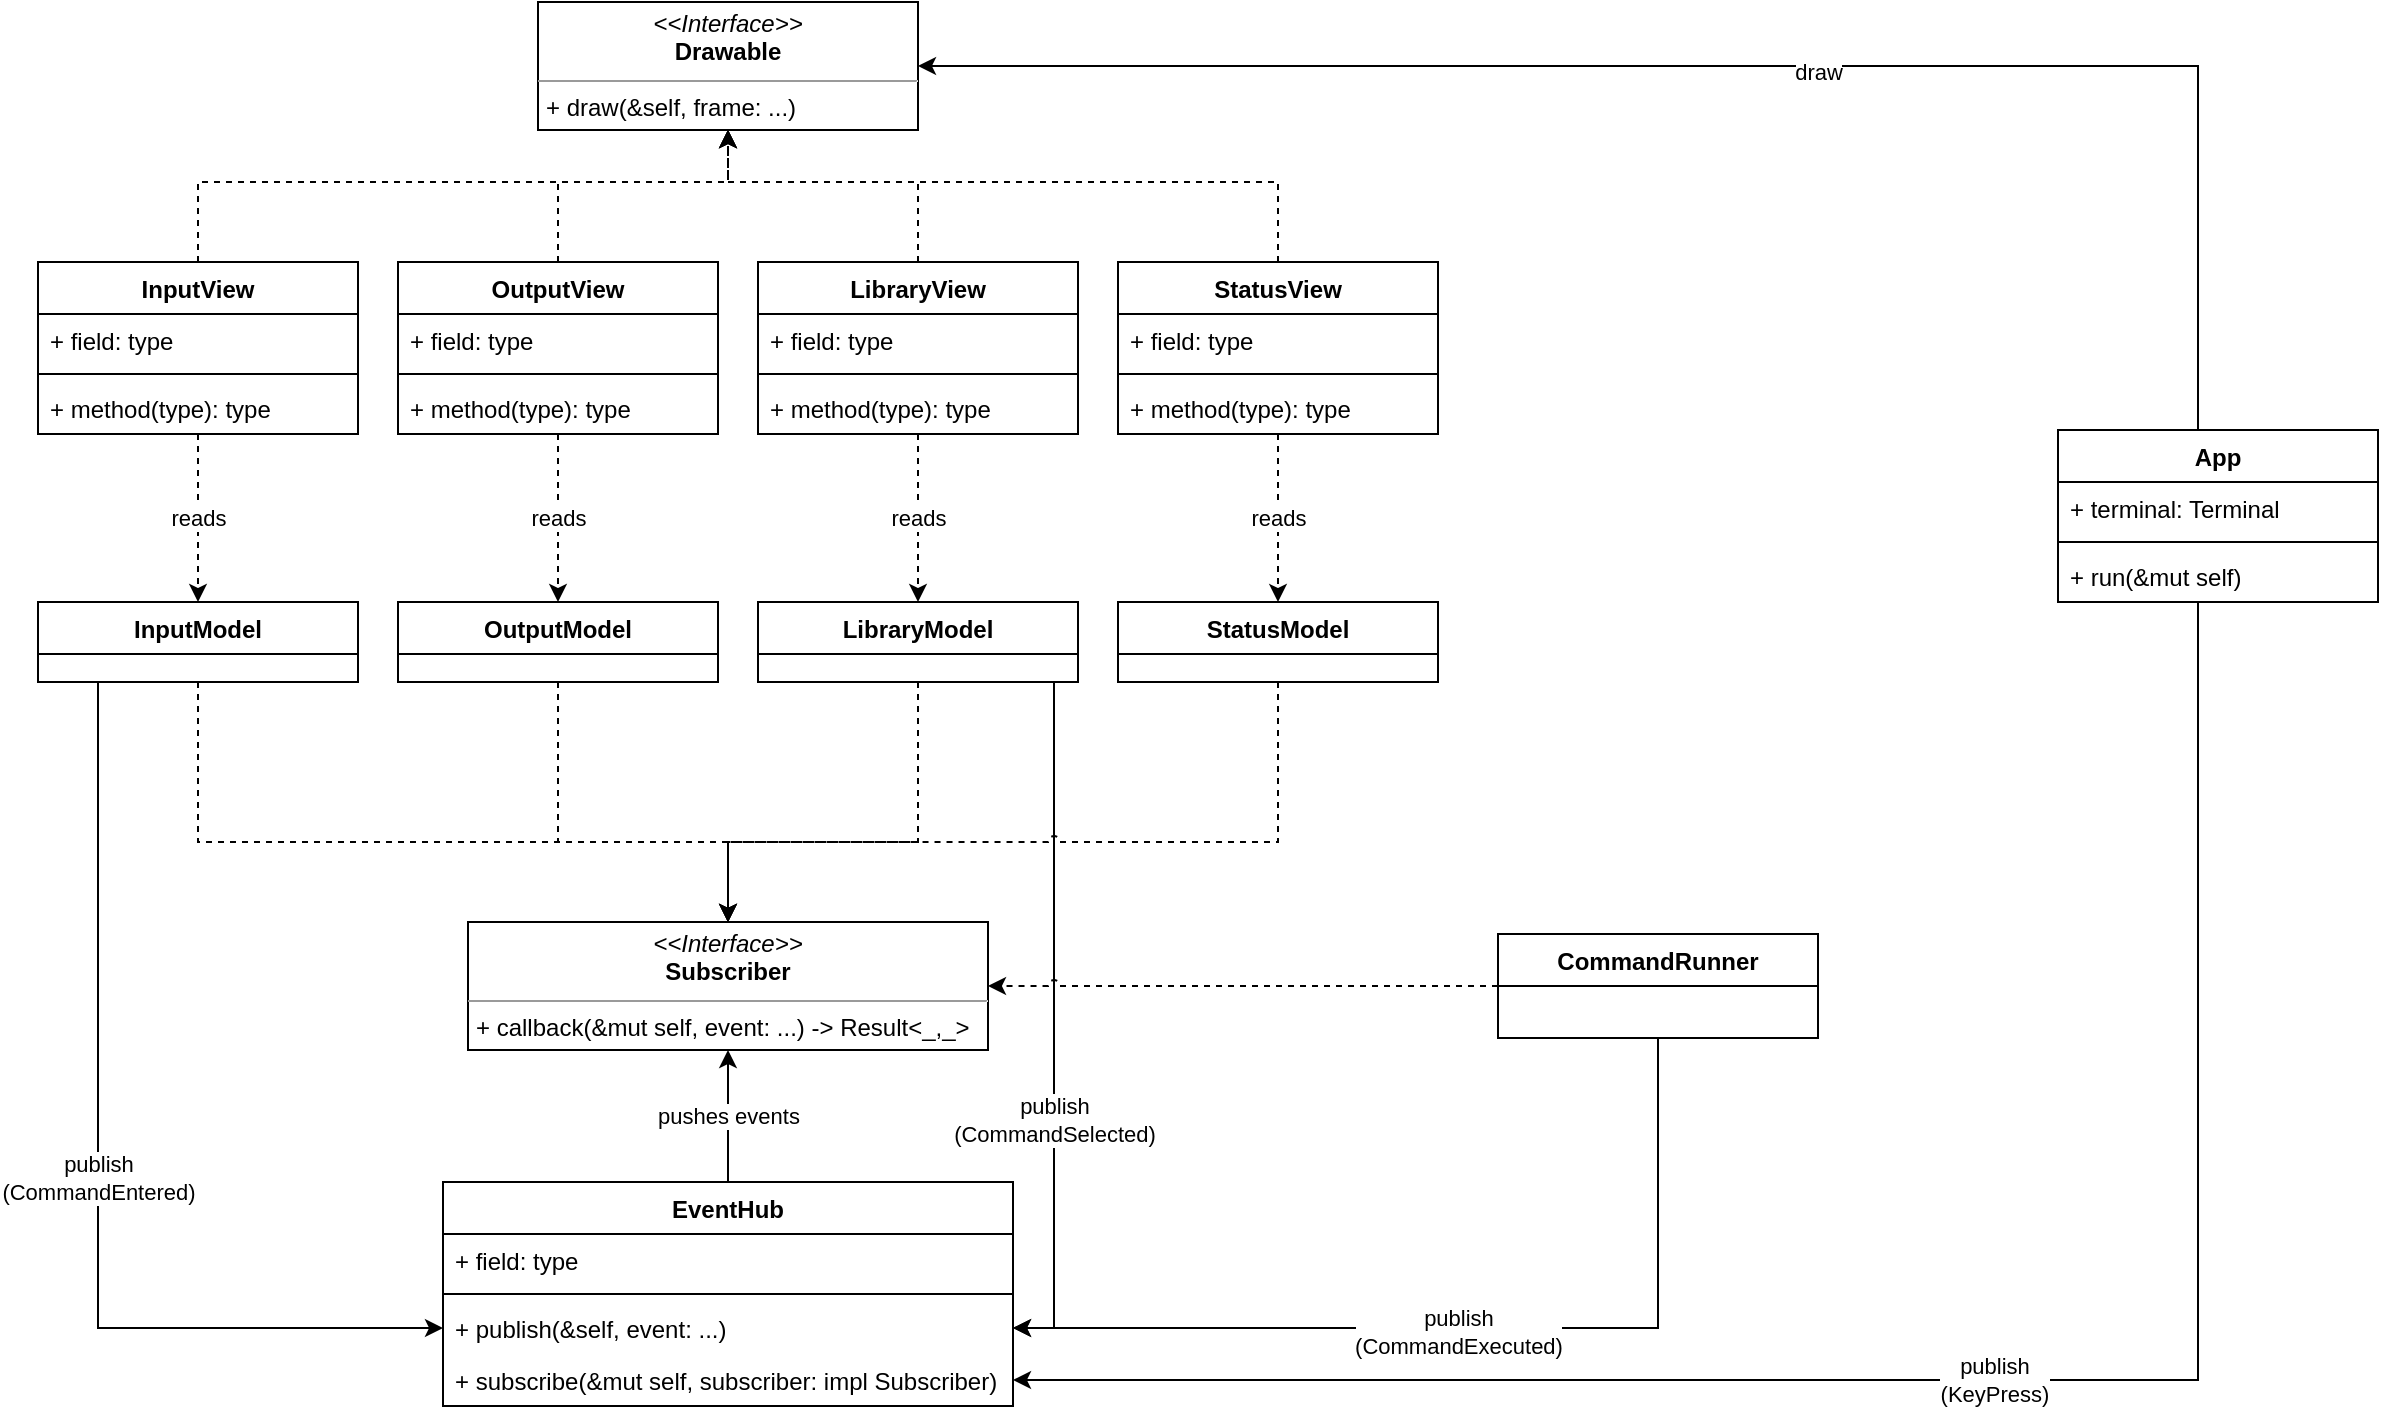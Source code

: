 <mxfile>
    <diagram id="C5RBs43oDa-KdzZeNtuy" name="Page-1">
        <mxGraphModel dx="748" dy="381" grid="1" gridSize="10" guides="1" tooltips="1" connect="1" arrows="1" fold="1" page="1" pageScale="1" pageWidth="827" pageHeight="1169" math="0" shadow="0">
            <root>
                <mxCell id="WIyWlLk6GJQsqaUBKTNV-0"/>
                <mxCell id="WIyWlLk6GJQsqaUBKTNV-1" parent="WIyWlLk6GJQsqaUBKTNV-0"/>
                <mxCell id="1N9wxfGGeAQH_XEOSG9--65" value="publish&lt;br&gt;(CommandSelected)" style="edgeStyle=orthogonalEdgeStyle;rounded=0;jumpStyle=gap;orthogonalLoop=1;jettySize=auto;html=1;exitX=0.75;exitY=1;exitDx=0;exitDy=0;entryX=1;entryY=0.5;entryDx=0;entryDy=0;" parent="WIyWlLk6GJQsqaUBKTNV-1" source="1N9wxfGGeAQH_XEOSG9--24" target="1N9wxfGGeAQH_XEOSG9--62" edge="1">
                    <mxGeometry x="0.335" relative="1" as="geometry">
                        <Array as="points">
                            <mxPoint x="528" y="360"/>
                            <mxPoint x="528" y="683"/>
                        </Array>
                        <mxPoint y="-1" as="offset"/>
                    </mxGeometry>
                </mxCell>
                <mxCell id="1N9wxfGGeAQH_XEOSG9--32" value="reads" style="edgeStyle=orthogonalEdgeStyle;rounded=0;orthogonalLoop=1;jettySize=auto;html=1;entryX=0.5;entryY=0;entryDx=0;entryDy=0;jumpStyle=none;dashed=1;" parent="WIyWlLk6GJQsqaUBKTNV-1" source="1N9wxfGGeAQH_XEOSG9--0" target="1N9wxfGGeAQH_XEOSG9--16" edge="1">
                    <mxGeometry relative="1" as="geometry"/>
                </mxCell>
                <mxCell id="1N9wxfGGeAQH_XEOSG9--53" style="edgeStyle=orthogonalEdgeStyle;rounded=0;jumpStyle=none;orthogonalLoop=1;jettySize=auto;html=1;entryX=0.5;entryY=1;entryDx=0;entryDy=0;dashed=1;" parent="WIyWlLk6GJQsqaUBKTNV-1" source="1N9wxfGGeAQH_XEOSG9--0" target="1N9wxfGGeAQH_XEOSG9--52" edge="1">
                    <mxGeometry relative="1" as="geometry">
                        <Array as="points">
                            <mxPoint x="100" y="110"/>
                            <mxPoint x="365" y="110"/>
                        </Array>
                    </mxGeometry>
                </mxCell>
                <mxCell id="1N9wxfGGeAQH_XEOSG9--0" value="InputView" style="swimlane;fontStyle=1;align=center;verticalAlign=top;childLayout=stackLayout;horizontal=1;startSize=26;horizontalStack=0;resizeParent=1;resizeParentMax=0;resizeLast=0;collapsible=1;marginBottom=0;" parent="WIyWlLk6GJQsqaUBKTNV-1" vertex="1">
                    <mxGeometry x="20" y="150" width="160" height="86" as="geometry">
                        <mxRectangle x="120" y="150" width="100" height="30" as="alternateBounds"/>
                    </mxGeometry>
                </mxCell>
                <mxCell id="1N9wxfGGeAQH_XEOSG9--1" value="+ field: type" style="text;strokeColor=none;fillColor=none;align=left;verticalAlign=top;spacingLeft=4;spacingRight=4;overflow=hidden;rotatable=0;points=[[0,0.5],[1,0.5]];portConstraint=eastwest;" parent="1N9wxfGGeAQH_XEOSG9--0" vertex="1">
                    <mxGeometry y="26" width="160" height="26" as="geometry"/>
                </mxCell>
                <mxCell id="1N9wxfGGeAQH_XEOSG9--2" value="" style="line;strokeWidth=1;fillColor=none;align=left;verticalAlign=middle;spacingTop=-1;spacingLeft=3;spacingRight=3;rotatable=0;labelPosition=right;points=[];portConstraint=eastwest;strokeColor=inherit;" parent="1N9wxfGGeAQH_XEOSG9--0" vertex="1">
                    <mxGeometry y="52" width="160" height="8" as="geometry"/>
                </mxCell>
                <mxCell id="1N9wxfGGeAQH_XEOSG9--3" value="+ method(type): type" style="text;strokeColor=none;fillColor=none;align=left;verticalAlign=top;spacingLeft=4;spacingRight=4;overflow=hidden;rotatable=0;points=[[0,0.5],[1,0.5]];portConstraint=eastwest;" parent="1N9wxfGGeAQH_XEOSG9--0" vertex="1">
                    <mxGeometry y="60" width="160" height="26" as="geometry"/>
                </mxCell>
                <mxCell id="1N9wxfGGeAQH_XEOSG9--34" value="reads" style="edgeStyle=orthogonalEdgeStyle;rounded=0;jumpStyle=none;orthogonalLoop=1;jettySize=auto;html=1;entryX=0.5;entryY=0;entryDx=0;entryDy=0;dashed=1;" parent="WIyWlLk6GJQsqaUBKTNV-1" source="1N9wxfGGeAQH_XEOSG9--4" target="1N9wxfGGeAQH_XEOSG9--20" edge="1">
                    <mxGeometry relative="1" as="geometry"/>
                </mxCell>
                <mxCell id="1N9wxfGGeAQH_XEOSG9--55" style="edgeStyle=orthogonalEdgeStyle;rounded=0;jumpStyle=none;orthogonalLoop=1;jettySize=auto;html=1;dashed=1;" parent="WIyWlLk6GJQsqaUBKTNV-1" source="1N9wxfGGeAQH_XEOSG9--4" target="1N9wxfGGeAQH_XEOSG9--52" edge="1">
                    <mxGeometry relative="1" as="geometry">
                        <Array as="points">
                            <mxPoint x="280" y="110"/>
                            <mxPoint x="365" y="110"/>
                        </Array>
                    </mxGeometry>
                </mxCell>
                <mxCell id="1N9wxfGGeAQH_XEOSG9--4" value="OutputView" style="swimlane;fontStyle=1;align=center;verticalAlign=top;childLayout=stackLayout;horizontal=1;startSize=26;horizontalStack=0;resizeParent=1;resizeParentMax=0;resizeLast=0;collapsible=1;marginBottom=0;" parent="WIyWlLk6GJQsqaUBKTNV-1" vertex="1">
                    <mxGeometry x="200" y="150" width="160" height="86" as="geometry">
                        <mxRectangle x="120" y="150" width="100" height="30" as="alternateBounds"/>
                    </mxGeometry>
                </mxCell>
                <mxCell id="1N9wxfGGeAQH_XEOSG9--5" value="+ field: type" style="text;strokeColor=none;fillColor=none;align=left;verticalAlign=top;spacingLeft=4;spacingRight=4;overflow=hidden;rotatable=0;points=[[0,0.5],[1,0.5]];portConstraint=eastwest;" parent="1N9wxfGGeAQH_XEOSG9--4" vertex="1">
                    <mxGeometry y="26" width="160" height="26" as="geometry"/>
                </mxCell>
                <mxCell id="1N9wxfGGeAQH_XEOSG9--6" value="" style="line;strokeWidth=1;fillColor=none;align=left;verticalAlign=middle;spacingTop=-1;spacingLeft=3;spacingRight=3;rotatable=0;labelPosition=right;points=[];portConstraint=eastwest;strokeColor=inherit;" parent="1N9wxfGGeAQH_XEOSG9--4" vertex="1">
                    <mxGeometry y="52" width="160" height="8" as="geometry"/>
                </mxCell>
                <mxCell id="1N9wxfGGeAQH_XEOSG9--7" value="+ method(type): type" style="text;strokeColor=none;fillColor=none;align=left;verticalAlign=top;spacingLeft=4;spacingRight=4;overflow=hidden;rotatable=0;points=[[0,0.5],[1,0.5]];portConstraint=eastwest;" parent="1N9wxfGGeAQH_XEOSG9--4" vertex="1">
                    <mxGeometry y="60" width="160" height="26" as="geometry"/>
                </mxCell>
                <mxCell id="1N9wxfGGeAQH_XEOSG9--35" value="reads" style="edgeStyle=orthogonalEdgeStyle;rounded=0;jumpStyle=none;orthogonalLoop=1;jettySize=auto;html=1;entryX=0.5;entryY=0;entryDx=0;entryDy=0;dashed=1;" parent="WIyWlLk6GJQsqaUBKTNV-1" source="1N9wxfGGeAQH_XEOSG9--8" target="1N9wxfGGeAQH_XEOSG9--24" edge="1">
                    <mxGeometry relative="1" as="geometry"/>
                </mxCell>
                <mxCell id="1N9wxfGGeAQH_XEOSG9--56" style="edgeStyle=orthogonalEdgeStyle;rounded=0;jumpStyle=none;orthogonalLoop=1;jettySize=auto;html=1;dashed=1;" parent="WIyWlLk6GJQsqaUBKTNV-1" source="1N9wxfGGeAQH_XEOSG9--8" target="1N9wxfGGeAQH_XEOSG9--52" edge="1">
                    <mxGeometry relative="1" as="geometry">
                        <Array as="points">
                            <mxPoint x="460" y="110"/>
                            <mxPoint x="365" y="110"/>
                        </Array>
                    </mxGeometry>
                </mxCell>
                <mxCell id="1N9wxfGGeAQH_XEOSG9--8" value="LibraryView" style="swimlane;fontStyle=1;align=center;verticalAlign=top;childLayout=stackLayout;horizontal=1;startSize=26;horizontalStack=0;resizeParent=1;resizeParentMax=0;resizeLast=0;collapsible=1;marginBottom=0;" parent="WIyWlLk6GJQsqaUBKTNV-1" vertex="1">
                    <mxGeometry x="380" y="150" width="160" height="86" as="geometry">
                        <mxRectangle x="120" y="150" width="100" height="30" as="alternateBounds"/>
                    </mxGeometry>
                </mxCell>
                <mxCell id="1N9wxfGGeAQH_XEOSG9--9" value="+ field: type" style="text;strokeColor=none;fillColor=none;align=left;verticalAlign=top;spacingLeft=4;spacingRight=4;overflow=hidden;rotatable=0;points=[[0,0.5],[1,0.5]];portConstraint=eastwest;" parent="1N9wxfGGeAQH_XEOSG9--8" vertex="1">
                    <mxGeometry y="26" width="160" height="26" as="geometry"/>
                </mxCell>
                <mxCell id="1N9wxfGGeAQH_XEOSG9--10" value="" style="line;strokeWidth=1;fillColor=none;align=left;verticalAlign=middle;spacingTop=-1;spacingLeft=3;spacingRight=3;rotatable=0;labelPosition=right;points=[];portConstraint=eastwest;strokeColor=inherit;" parent="1N9wxfGGeAQH_XEOSG9--8" vertex="1">
                    <mxGeometry y="52" width="160" height="8" as="geometry"/>
                </mxCell>
                <mxCell id="1N9wxfGGeAQH_XEOSG9--11" value="+ method(type): type" style="text;strokeColor=none;fillColor=none;align=left;verticalAlign=top;spacingLeft=4;spacingRight=4;overflow=hidden;rotatable=0;points=[[0,0.5],[1,0.5]];portConstraint=eastwest;" parent="1N9wxfGGeAQH_XEOSG9--8" vertex="1">
                    <mxGeometry y="60" width="160" height="26" as="geometry"/>
                </mxCell>
                <mxCell id="1N9wxfGGeAQH_XEOSG9--36" value="reads" style="edgeStyle=orthogonalEdgeStyle;rounded=0;jumpStyle=none;orthogonalLoop=1;jettySize=auto;html=1;entryX=0.5;entryY=0;entryDx=0;entryDy=0;dashed=1;" parent="WIyWlLk6GJQsqaUBKTNV-1" source="1N9wxfGGeAQH_XEOSG9--12" target="1N9wxfGGeAQH_XEOSG9--28" edge="1">
                    <mxGeometry relative="1" as="geometry"/>
                </mxCell>
                <mxCell id="1N9wxfGGeAQH_XEOSG9--54" style="edgeStyle=orthogonalEdgeStyle;rounded=0;jumpStyle=none;orthogonalLoop=1;jettySize=auto;html=1;dashed=1;" parent="WIyWlLk6GJQsqaUBKTNV-1" source="1N9wxfGGeAQH_XEOSG9--12" target="1N9wxfGGeAQH_XEOSG9--52" edge="1">
                    <mxGeometry relative="1" as="geometry">
                        <Array as="points">
                            <mxPoint x="640" y="110"/>
                            <mxPoint x="365" y="110"/>
                        </Array>
                    </mxGeometry>
                </mxCell>
                <mxCell id="1N9wxfGGeAQH_XEOSG9--12" value="StatusView" style="swimlane;fontStyle=1;align=center;verticalAlign=top;childLayout=stackLayout;horizontal=1;startSize=26;horizontalStack=0;resizeParent=1;resizeParentMax=0;resizeLast=0;collapsible=1;marginBottom=0;" parent="WIyWlLk6GJQsqaUBKTNV-1" vertex="1">
                    <mxGeometry x="560" y="150" width="160" height="86" as="geometry">
                        <mxRectangle x="120" y="150" width="100" height="30" as="alternateBounds"/>
                    </mxGeometry>
                </mxCell>
                <mxCell id="1N9wxfGGeAQH_XEOSG9--13" value="+ field: type" style="text;strokeColor=none;fillColor=none;align=left;verticalAlign=top;spacingLeft=4;spacingRight=4;overflow=hidden;rotatable=0;points=[[0,0.5],[1,0.5]];portConstraint=eastwest;" parent="1N9wxfGGeAQH_XEOSG9--12" vertex="1">
                    <mxGeometry y="26" width="160" height="26" as="geometry"/>
                </mxCell>
                <mxCell id="1N9wxfGGeAQH_XEOSG9--14" value="" style="line;strokeWidth=1;fillColor=none;align=left;verticalAlign=middle;spacingTop=-1;spacingLeft=3;spacingRight=3;rotatable=0;labelPosition=right;points=[];portConstraint=eastwest;strokeColor=inherit;" parent="1N9wxfGGeAQH_XEOSG9--12" vertex="1">
                    <mxGeometry y="52" width="160" height="8" as="geometry"/>
                </mxCell>
                <mxCell id="1N9wxfGGeAQH_XEOSG9--15" value="+ method(type): type" style="text;strokeColor=none;fillColor=none;align=left;verticalAlign=top;spacingLeft=4;spacingRight=4;overflow=hidden;rotatable=0;points=[[0,0.5],[1,0.5]];portConstraint=eastwest;" parent="1N9wxfGGeAQH_XEOSG9--12" vertex="1">
                    <mxGeometry y="60" width="160" height="26" as="geometry"/>
                </mxCell>
                <mxCell id="1N9wxfGGeAQH_XEOSG9--58" style="edgeStyle=orthogonalEdgeStyle;rounded=0;jumpStyle=none;orthogonalLoop=1;jettySize=auto;html=1;dashed=1;" parent="WIyWlLk6GJQsqaUBKTNV-1" source="1N9wxfGGeAQH_XEOSG9--16" target="1N9wxfGGeAQH_XEOSG9--57" edge="1">
                    <mxGeometry relative="1" as="geometry">
                        <Array as="points">
                            <mxPoint x="100" y="440"/>
                            <mxPoint x="365" y="440"/>
                        </Array>
                    </mxGeometry>
                </mxCell>
                <mxCell id="1N9wxfGGeAQH_XEOSG9--63" value="publish&lt;br&gt;(CommandEntered)" style="edgeStyle=orthogonalEdgeStyle;rounded=0;jumpStyle=none;orthogonalLoop=1;jettySize=auto;html=1;entryX=0;entryY=0.5;entryDx=0;entryDy=0;" parent="WIyWlLk6GJQsqaUBKTNV-1" source="1N9wxfGGeAQH_XEOSG9--16" target="1N9wxfGGeAQH_XEOSG9--62" edge="1">
                    <mxGeometry relative="1" as="geometry">
                        <mxPoint x="58" y="350" as="sourcePoint"/>
                        <Array as="points">
                            <mxPoint x="50" y="683"/>
                        </Array>
                    </mxGeometry>
                </mxCell>
                <mxCell id="1N9wxfGGeAQH_XEOSG9--16" value="InputModel" style="swimlane;fontStyle=1;align=center;verticalAlign=top;childLayout=stackLayout;horizontal=1;startSize=26;horizontalStack=0;resizeParent=1;resizeParentMax=0;resizeLast=0;collapsible=1;marginBottom=0;" parent="WIyWlLk6GJQsqaUBKTNV-1" vertex="1">
                    <mxGeometry x="20" y="320" width="160" height="40" as="geometry">
                        <mxRectangle x="120" y="150" width="100" height="30" as="alternateBounds"/>
                    </mxGeometry>
                </mxCell>
                <mxCell id="1N9wxfGGeAQH_XEOSG9--59" style="edgeStyle=orthogonalEdgeStyle;rounded=0;jumpStyle=none;orthogonalLoop=1;jettySize=auto;html=1;dashed=1;" parent="WIyWlLk6GJQsqaUBKTNV-1" source="1N9wxfGGeAQH_XEOSG9--20" target="1N9wxfGGeAQH_XEOSG9--57" edge="1">
                    <mxGeometry relative="1" as="geometry">
                        <Array as="points">
                            <mxPoint x="280" y="440"/>
                            <mxPoint x="365" y="440"/>
                        </Array>
                    </mxGeometry>
                </mxCell>
                <mxCell id="1N9wxfGGeAQH_XEOSG9--20" value="OutputModel" style="swimlane;fontStyle=1;align=center;verticalAlign=top;childLayout=stackLayout;horizontal=1;startSize=26;horizontalStack=0;resizeParent=1;resizeParentMax=0;resizeLast=0;collapsible=1;marginBottom=0;" parent="WIyWlLk6GJQsqaUBKTNV-1" vertex="1">
                    <mxGeometry x="200" y="320" width="160" height="40" as="geometry">
                        <mxRectangle x="120" y="150" width="100" height="30" as="alternateBounds"/>
                    </mxGeometry>
                </mxCell>
                <mxCell id="1N9wxfGGeAQH_XEOSG9--60" style="edgeStyle=orthogonalEdgeStyle;rounded=0;jumpStyle=none;orthogonalLoop=1;jettySize=auto;html=1;dashed=1;" parent="WIyWlLk6GJQsqaUBKTNV-1" source="1N9wxfGGeAQH_XEOSG9--24" target="1N9wxfGGeAQH_XEOSG9--57" edge="1">
                    <mxGeometry relative="1" as="geometry">
                        <Array as="points">
                            <mxPoint x="460" y="440"/>
                            <mxPoint x="365" y="440"/>
                        </Array>
                    </mxGeometry>
                </mxCell>
                <mxCell id="1N9wxfGGeAQH_XEOSG9--24" value="LibraryModel" style="swimlane;fontStyle=1;align=center;verticalAlign=top;childLayout=stackLayout;horizontal=1;startSize=26;horizontalStack=0;resizeParent=1;resizeParentMax=0;resizeLast=0;collapsible=1;marginBottom=0;" parent="WIyWlLk6GJQsqaUBKTNV-1" vertex="1">
                    <mxGeometry x="380" y="320" width="160" height="40" as="geometry">
                        <mxRectangle x="120" y="150" width="100" height="30" as="alternateBounds"/>
                    </mxGeometry>
                </mxCell>
                <mxCell id="1N9wxfGGeAQH_XEOSG9--28" value="StatusModel" style="swimlane;fontStyle=1;align=center;verticalAlign=top;childLayout=stackLayout;horizontal=1;startSize=26;horizontalStack=0;resizeParent=1;resizeParentMax=0;resizeLast=0;collapsible=1;marginBottom=0;" parent="WIyWlLk6GJQsqaUBKTNV-1" vertex="1">
                    <mxGeometry x="560" y="320" width="160" height="40" as="geometry">
                        <mxRectangle x="120" y="150" width="100" height="30" as="alternateBounds"/>
                    </mxGeometry>
                </mxCell>
                <mxCell id="1N9wxfGGeAQH_XEOSG9--64" value="pushes events" style="edgeStyle=orthogonalEdgeStyle;rounded=0;jumpStyle=none;orthogonalLoop=1;jettySize=auto;html=1;entryX=0.5;entryY=1;entryDx=0;entryDy=0;" parent="WIyWlLk6GJQsqaUBKTNV-1" source="1N9wxfGGeAQH_XEOSG9--37" target="1N9wxfGGeAQH_XEOSG9--57" edge="1">
                    <mxGeometry relative="1" as="geometry"/>
                </mxCell>
                <mxCell id="1N9wxfGGeAQH_XEOSG9--37" value="EventHub" style="swimlane;fontStyle=1;align=center;verticalAlign=top;childLayout=stackLayout;horizontal=1;startSize=26;horizontalStack=0;resizeParent=1;resizeParentMax=0;resizeLast=0;collapsible=1;marginBottom=0;" parent="WIyWlLk6GJQsqaUBKTNV-1" vertex="1">
                    <mxGeometry x="222.5" y="610" width="285" height="112" as="geometry"/>
                </mxCell>
                <mxCell id="1N9wxfGGeAQH_XEOSG9--38" value="+ field: type" style="text;strokeColor=none;fillColor=none;align=left;verticalAlign=top;spacingLeft=4;spacingRight=4;overflow=hidden;rotatable=0;points=[[0,0.5],[1,0.5]];portConstraint=eastwest;" parent="1N9wxfGGeAQH_XEOSG9--37" vertex="1">
                    <mxGeometry y="26" width="285" height="26" as="geometry"/>
                </mxCell>
                <mxCell id="1N9wxfGGeAQH_XEOSG9--39" value="" style="line;strokeWidth=1;fillColor=none;align=left;verticalAlign=middle;spacingTop=-1;spacingLeft=3;spacingRight=3;rotatable=0;labelPosition=right;points=[];portConstraint=eastwest;strokeColor=inherit;" parent="1N9wxfGGeAQH_XEOSG9--37" vertex="1">
                    <mxGeometry y="52" width="285" height="8" as="geometry"/>
                </mxCell>
                <mxCell id="1N9wxfGGeAQH_XEOSG9--62" value="+ publish(&amp;self, event: ...)" style="text;strokeColor=none;fillColor=none;align=left;verticalAlign=top;spacingLeft=4;spacingRight=4;overflow=hidden;rotatable=0;points=[[0,0.5],[1,0.5]];portConstraint=eastwest;" parent="1N9wxfGGeAQH_XEOSG9--37" vertex="1">
                    <mxGeometry y="60" width="285" height="26" as="geometry"/>
                </mxCell>
                <mxCell id="1N9wxfGGeAQH_XEOSG9--40" value="+ subscribe(&amp;mut self, subscriber: impl Subscriber)" style="text;strokeColor=none;fillColor=none;align=left;verticalAlign=top;spacingLeft=4;spacingRight=4;overflow=hidden;rotatable=0;points=[[0,0.5],[1,0.5]];portConstraint=eastwest;" parent="1N9wxfGGeAQH_XEOSG9--37" vertex="1">
                    <mxGeometry y="86" width="285" height="26" as="geometry"/>
                </mxCell>
                <mxCell id="1N9wxfGGeAQH_XEOSG9--52" value="&lt;p style=&quot;margin:0px;margin-top:4px;text-align:center;&quot;&gt;&lt;i&gt;&amp;lt;&amp;lt;Interface&amp;gt;&amp;gt;&lt;/i&gt;&lt;br&gt;&lt;b&gt;Drawable&lt;/b&gt;&lt;/p&gt;&lt;hr size=&quot;1&quot;&gt;&lt;p style=&quot;margin:0px;margin-left:4px;&quot;&gt;+ draw(&amp;amp;self, frame: ...)&lt;span style=&quot;color: rgba(0, 0, 0, 0); font-family: monospace; font-size: 0px;&quot;&gt;mxGraphModel%3E%3Croot%3E%3CmxCell%20id%3D%220%22%2F%3E%3CmxCell%20id%3D%221%22%20parent%3D%220%22%2F%3E%3CmxCell%20id%3D%222%22%20value%3D%22%C2%ABtrait%C2%BB%26lt%3Bbr%26gt%3B%26lt%3Bb%26gt%3BDrawable%26lt%3B%2Fb%26gt%3B%22%20style%3D%22html%3D1%3B%22%20vertex%3D%221%22%20parent%3D%221%22%3E%3CmxGeometry%20x%3D%22310%22%20y%3D%2230%22%20width%3D%22110%22%20height%3D%2250%22%20as%3D%22geometry%22%2F%3E%3C%2FmxCell%3E%3C%2Froot%3E%3C%2FmxGraphModel%3E&lt;/span&gt;&lt;br&gt;&lt;/p&gt;" style="verticalAlign=top;align=left;overflow=fill;fontSize=12;fontFamily=Helvetica;html=1;" parent="WIyWlLk6GJQsqaUBKTNV-1" vertex="1">
                    <mxGeometry x="270" y="20" width="190" height="64" as="geometry"/>
                </mxCell>
                <mxCell id="1N9wxfGGeAQH_XEOSG9--57" value="&lt;p style=&quot;margin:0px;margin-top:4px;text-align:center;&quot;&gt;&lt;i&gt;&amp;lt;&amp;lt;Interface&amp;gt;&amp;gt;&lt;/i&gt;&lt;br&gt;&lt;b&gt;Subscriber&lt;/b&gt;&lt;/p&gt;&lt;hr size=&quot;1&quot;&gt;&lt;p style=&quot;margin:0px;margin-left:4px;&quot;&gt;+ callback(&amp;amp;mut self, event: ...) -&amp;gt; Result&amp;lt;_,_&amp;gt;&lt;span style=&quot;color: rgba(0, 0, 0, 0); font-family: monospace; font-size: 0px;&quot;&gt;id%3D%220%22%2F%3E%3CmxCell%20id%3D%221%22%20parent%3D%220%22%2F%3E%3CmxCell%20id%3D%222%22%20value%3D%22%C2%ABtrait%C2%BB%26lt%3Bbr%26gt%3B%26lt%3Bb%26gt%3BDrawable%26lt%3B%2Fb%26gt%3B%22%20style%3D%22html%3D1%3B%22%20vertex%3D%221%22%20parent%3D%221%22%3E%3CmxGeometry%20x%3D%22310%22%20y%3D%2230%22%20width%3D%22110%22%20height%3D%2250%22%20as%3D%22geometry%22%2F%3E%3C%2FmxCell%3E%3C%2Froot%3E%3C%2FmxGraphModel%3E -- -&lt;/span&gt;&lt;br&gt;&lt;/p&gt;" style="verticalAlign=top;align=left;overflow=fill;fontSize=12;fontFamily=Helvetica;html=1;" parent="WIyWlLk6GJQsqaUBKTNV-1" vertex="1">
                    <mxGeometry x="235" y="480" width="260" height="64" as="geometry"/>
                </mxCell>
                <mxCell id="1N9wxfGGeAQH_XEOSG9--61" style="edgeStyle=orthogonalEdgeStyle;rounded=0;jumpStyle=arc;orthogonalLoop=1;jettySize=auto;html=1;dashed=1;" parent="WIyWlLk6GJQsqaUBKTNV-1" source="1N9wxfGGeAQH_XEOSG9--28" target="1N9wxfGGeAQH_XEOSG9--57" edge="1">
                    <mxGeometry relative="1" as="geometry">
                        <Array as="points">
                            <mxPoint x="640" y="440"/>
                            <mxPoint x="365" y="440"/>
                        </Array>
                    </mxGeometry>
                </mxCell>
                <mxCell id="1N9wxfGGeAQH_XEOSG9--72" style="edgeStyle=elbowEdgeStyle;rounded=0;jumpStyle=arc;orthogonalLoop=1;jettySize=auto;html=1;dashed=1;" parent="WIyWlLk6GJQsqaUBKTNV-1" source="1N9wxfGGeAQH_XEOSG9--67" target="1N9wxfGGeAQH_XEOSG9--57" edge="1">
                    <mxGeometry relative="1" as="geometry"/>
                </mxCell>
                <mxCell id="1N9wxfGGeAQH_XEOSG9--67" value="CommandRunner" style="swimlane;fontStyle=1;align=center;verticalAlign=top;childLayout=stackLayout;horizontal=1;startSize=26;horizontalStack=0;resizeParent=1;resizeParentMax=0;resizeLast=0;collapsible=1;marginBottom=0;" parent="WIyWlLk6GJQsqaUBKTNV-1" vertex="1">
                    <mxGeometry x="750" y="486" width="160" height="52" as="geometry"/>
                </mxCell>
                <mxCell id="1N9wxfGGeAQH_XEOSG9--71" value="publish&lt;br&gt;(CommandExecuted)" style="edgeStyle=elbowEdgeStyle;rounded=0;jumpStyle=arc;orthogonalLoop=1;jettySize=auto;html=1;entryX=1;entryY=0.5;entryDx=0;entryDy=0;" parent="WIyWlLk6GJQsqaUBKTNV-1" source="1N9wxfGGeAQH_XEOSG9--67" target="1N9wxfGGeAQH_XEOSG9--62" edge="1">
                    <mxGeometry x="0.048" y="2" relative="1" as="geometry">
                        <mxPoint x="750" y="542" as="sourcePoint"/>
                        <Array as="points">
                            <mxPoint x="830" y="560"/>
                        </Array>
                        <mxPoint as="offset"/>
                    </mxGeometry>
                </mxCell>
                <mxCell id="1N9wxfGGeAQH_XEOSG9--77" value="publish&lt;br&gt;(KeyPress)" style="edgeStyle=elbowEdgeStyle;rounded=0;jumpStyle=arc;orthogonalLoop=1;jettySize=auto;html=1;entryX=1;entryY=0.5;entryDx=0;entryDy=0;" parent="WIyWlLk6GJQsqaUBKTNV-1" source="1N9wxfGGeAQH_XEOSG9--73" target="1N9wxfGGeAQH_XEOSG9--40" edge="1">
                    <mxGeometry relative="1" as="geometry">
                        <Array as="points">
                            <mxPoint x="1100" y="480"/>
                        </Array>
                    </mxGeometry>
                </mxCell>
                <mxCell id="1N9wxfGGeAQH_XEOSG9--83" style="edgeStyle=elbowEdgeStyle;rounded=0;jumpStyle=arc;orthogonalLoop=1;jettySize=auto;html=1;entryX=1;entryY=0.5;entryDx=0;entryDy=0;" parent="WIyWlLk6GJQsqaUBKTNV-1" source="1N9wxfGGeAQH_XEOSG9--73" target="1N9wxfGGeAQH_XEOSG9--52" edge="1">
                    <mxGeometry relative="1" as="geometry">
                        <Array as="points">
                            <mxPoint x="1100" y="170"/>
                        </Array>
                    </mxGeometry>
                </mxCell>
                <mxCell id="1N9wxfGGeAQH_XEOSG9--84" value="draw" style="edgeLabel;html=1;align=center;verticalAlign=middle;resizable=0;points=[];" parent="1N9wxfGGeAQH_XEOSG9--83" vertex="1" connectable="0">
                    <mxGeometry x="-0.095" y="3" relative="1" as="geometry">
                        <mxPoint as="offset"/>
                    </mxGeometry>
                </mxCell>
                <mxCell id="1N9wxfGGeAQH_XEOSG9--73" value="App" style="swimlane;fontStyle=1;align=center;verticalAlign=top;childLayout=stackLayout;horizontal=1;startSize=26;horizontalStack=0;resizeParent=1;resizeParentMax=0;resizeLast=0;collapsible=1;marginBottom=0;" parent="WIyWlLk6GJQsqaUBKTNV-1" vertex="1">
                    <mxGeometry x="1030" y="234" width="160" height="86" as="geometry"/>
                </mxCell>
                <mxCell id="1N9wxfGGeAQH_XEOSG9--74" value="+ terminal: Terminal" style="text;strokeColor=none;fillColor=none;align=left;verticalAlign=top;spacingLeft=4;spacingRight=4;overflow=hidden;rotatable=0;points=[[0,0.5],[1,0.5]];portConstraint=eastwest;" parent="1N9wxfGGeAQH_XEOSG9--73" vertex="1">
                    <mxGeometry y="26" width="160" height="26" as="geometry"/>
                </mxCell>
                <mxCell id="1N9wxfGGeAQH_XEOSG9--75" value="" style="line;strokeWidth=1;fillColor=none;align=left;verticalAlign=middle;spacingTop=-1;spacingLeft=3;spacingRight=3;rotatable=0;labelPosition=right;points=[];portConstraint=eastwest;strokeColor=inherit;" parent="1N9wxfGGeAQH_XEOSG9--73" vertex="1">
                    <mxGeometry y="52" width="160" height="8" as="geometry"/>
                </mxCell>
                <mxCell id="1N9wxfGGeAQH_XEOSG9--76" value="+ run(&amp;mut self)" style="text;strokeColor=none;fillColor=none;align=left;verticalAlign=top;spacingLeft=4;spacingRight=4;overflow=hidden;rotatable=0;points=[[0,0.5],[1,0.5]];portConstraint=eastwest;" parent="1N9wxfGGeAQH_XEOSG9--73" vertex="1">
                    <mxGeometry y="60" width="160" height="26" as="geometry"/>
                </mxCell>
            </root>
        </mxGraphModel>
    </diagram>
</mxfile>
